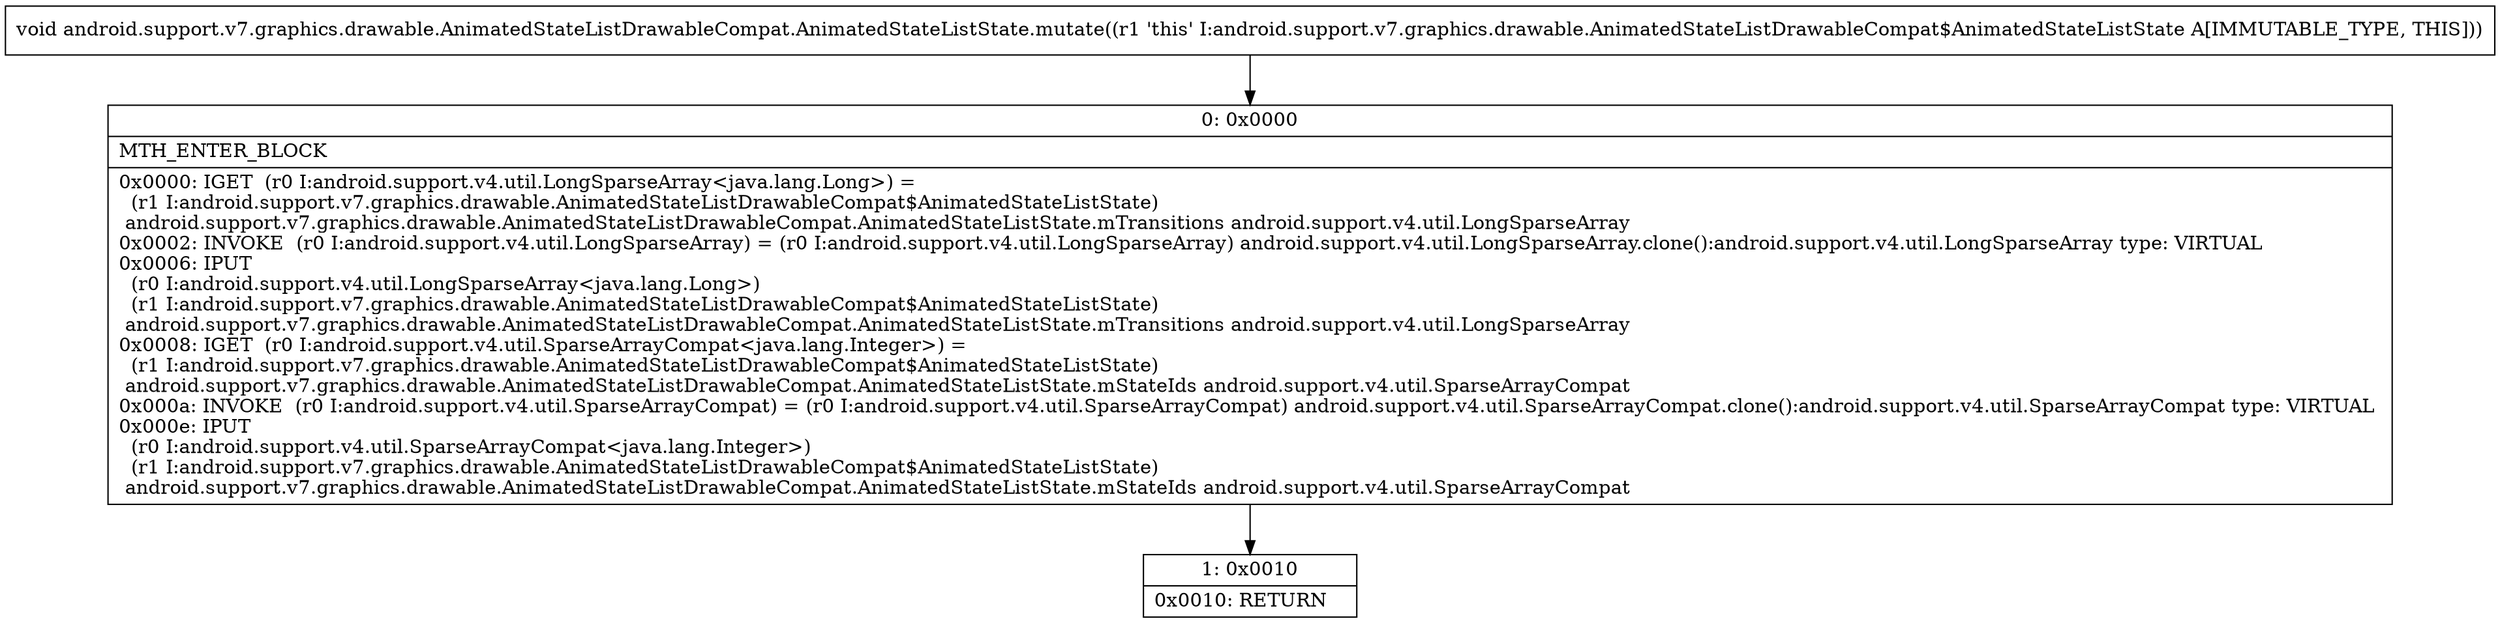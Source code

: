 digraph "CFG forandroid.support.v7.graphics.drawable.AnimatedStateListDrawableCompat.AnimatedStateListState.mutate()V" {
Node_0 [shape=record,label="{0\:\ 0x0000|MTH_ENTER_BLOCK\l|0x0000: IGET  (r0 I:android.support.v4.util.LongSparseArray\<java.lang.Long\>) = \l  (r1 I:android.support.v7.graphics.drawable.AnimatedStateListDrawableCompat$AnimatedStateListState)\l android.support.v7.graphics.drawable.AnimatedStateListDrawableCompat.AnimatedStateListState.mTransitions android.support.v4.util.LongSparseArray \l0x0002: INVOKE  (r0 I:android.support.v4.util.LongSparseArray) = (r0 I:android.support.v4.util.LongSparseArray) android.support.v4.util.LongSparseArray.clone():android.support.v4.util.LongSparseArray type: VIRTUAL \l0x0006: IPUT  \l  (r0 I:android.support.v4.util.LongSparseArray\<java.lang.Long\>)\l  (r1 I:android.support.v7.graphics.drawable.AnimatedStateListDrawableCompat$AnimatedStateListState)\l android.support.v7.graphics.drawable.AnimatedStateListDrawableCompat.AnimatedStateListState.mTransitions android.support.v4.util.LongSparseArray \l0x0008: IGET  (r0 I:android.support.v4.util.SparseArrayCompat\<java.lang.Integer\>) = \l  (r1 I:android.support.v7.graphics.drawable.AnimatedStateListDrawableCompat$AnimatedStateListState)\l android.support.v7.graphics.drawable.AnimatedStateListDrawableCompat.AnimatedStateListState.mStateIds android.support.v4.util.SparseArrayCompat \l0x000a: INVOKE  (r0 I:android.support.v4.util.SparseArrayCompat) = (r0 I:android.support.v4.util.SparseArrayCompat) android.support.v4.util.SparseArrayCompat.clone():android.support.v4.util.SparseArrayCompat type: VIRTUAL \l0x000e: IPUT  \l  (r0 I:android.support.v4.util.SparseArrayCompat\<java.lang.Integer\>)\l  (r1 I:android.support.v7.graphics.drawable.AnimatedStateListDrawableCompat$AnimatedStateListState)\l android.support.v7.graphics.drawable.AnimatedStateListDrawableCompat.AnimatedStateListState.mStateIds android.support.v4.util.SparseArrayCompat \l}"];
Node_1 [shape=record,label="{1\:\ 0x0010|0x0010: RETURN   \l}"];
MethodNode[shape=record,label="{void android.support.v7.graphics.drawable.AnimatedStateListDrawableCompat.AnimatedStateListState.mutate((r1 'this' I:android.support.v7.graphics.drawable.AnimatedStateListDrawableCompat$AnimatedStateListState A[IMMUTABLE_TYPE, THIS])) }"];
MethodNode -> Node_0;
Node_0 -> Node_1;
}

